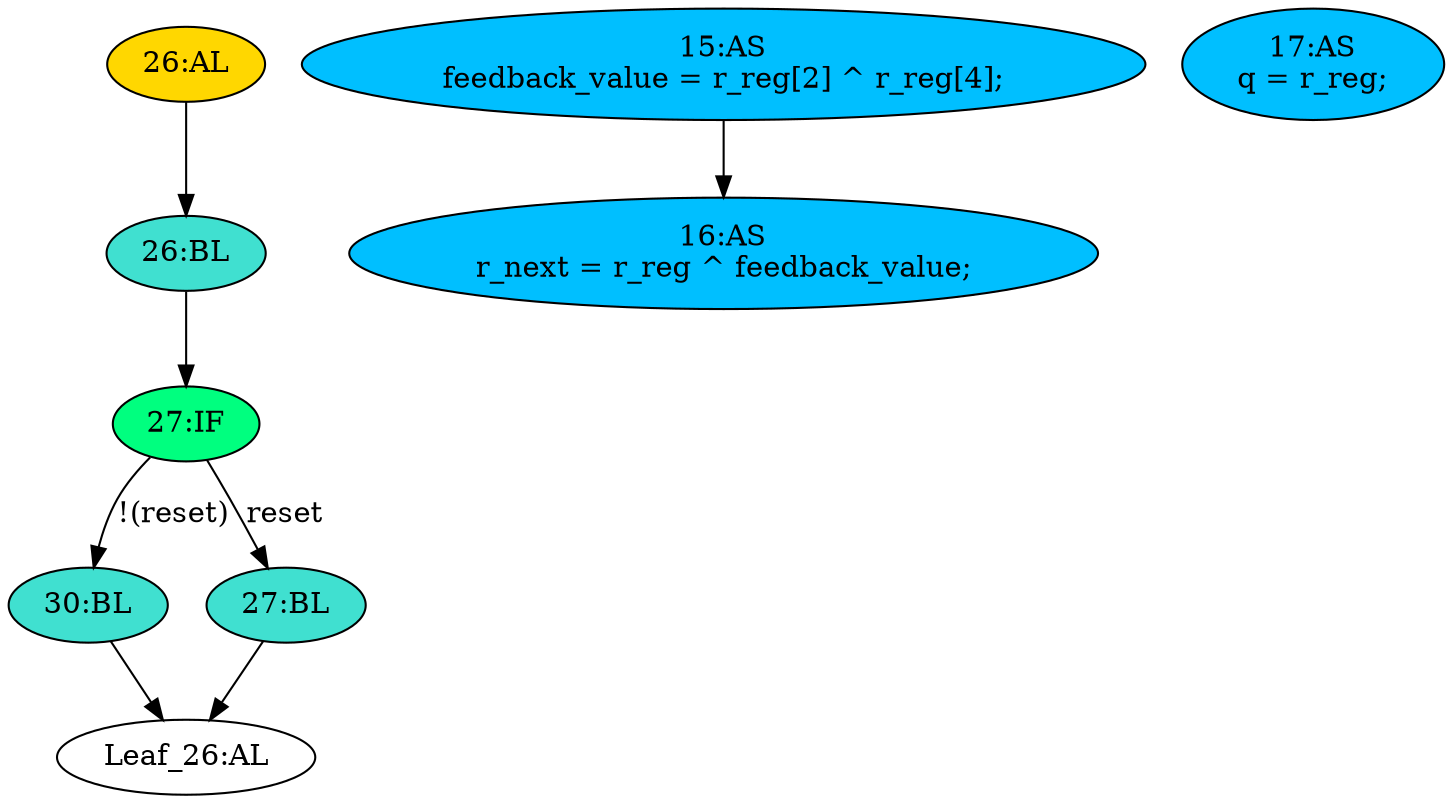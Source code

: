 strict digraph "compose( ,  )" {
	node [label="\N"];
	"26:AL"	[ast="<pyverilog.vparser.ast.Always object at 0x7f70dc6e6ad0>",
		clk_sens=True,
		fillcolor=gold,
		label="26:AL",
		sens="['clk', 'reset']",
		statements="[]",
		style=filled,
		typ=Always,
		use_var="['reset']"];
	"26:BL"	[ast="<pyverilog.vparser.ast.Block object at 0x7f70dc6e6450>",
		fillcolor=turquoise,
		label="26:BL",
		statements="[]",
		style=filled,
		typ=Block];
	"26:AL" -> "26:BL"	[cond="[]",
		lineno=None];
	"27:IF"	[ast="<pyverilog.vparser.ast.IfStatement object at 0x7f70dc6e6950>",
		fillcolor=springgreen,
		label="27:IF",
		statements="[]",
		style=filled,
		typ=IfStatement];
	"30:BL"	[ast="<pyverilog.vparser.ast.Block object at 0x7f70dc6e6d10>",
		fillcolor=turquoise,
		label="30:BL",
		statements="[]",
		style=filled,
		typ=Block];
	"27:IF" -> "30:BL"	[cond="['reset']",
		label="!(reset)",
		lineno=27];
	"27:BL"	[ast="<pyverilog.vparser.ast.Block object at 0x7f70dc6fd6d0>",
		fillcolor=turquoise,
		label="27:BL",
		statements="[]",
		style=filled,
		typ=Block];
	"27:IF" -> "27:BL"	[cond="['reset']",
		label=reset,
		lineno=27];
	"Leaf_26:AL"	[def_var="[]",
		label="Leaf_26:AL"];
	"30:BL" -> "Leaf_26:AL"	[cond="[]",
		lineno=None];
	"16:AS"	[ast="<pyverilog.vparser.ast.Assign object at 0x7f70dc68ecd0>",
		def_var="['r_next']",
		fillcolor=deepskyblue,
		label="16:AS
r_next = r_reg ^ feedback_value;",
		statements="[]",
		style=filled,
		typ=Assign,
		use_var="['r_reg', 'feedback_value']"];
	"26:BL" -> "27:IF"	[cond="[]",
		lineno=None];
	"27:BL" -> "Leaf_26:AL"	[cond="[]",
		lineno=None];
	"15:AS"	[ast="<pyverilog.vparser.ast.Assign object at 0x7f70dc6e3e10>",
		def_var="['feedback_value']",
		fillcolor=deepskyblue,
		label="15:AS
feedback_value = r_reg[2] ^ r_reg[4];",
		statements="[]",
		style=filled,
		typ=Assign,
		use_var="['r_reg', 'r_reg']"];
	"15:AS" -> "16:AS";
	"17:AS"	[ast="<pyverilog.vparser.ast.Assign object at 0x7f70dc6f1450>",
		def_var="['q']",
		fillcolor=deepskyblue,
		label="17:AS
q = r_reg;",
		statements="[]",
		style=filled,
		typ=Assign,
		use_var="['r_reg']"];
}
